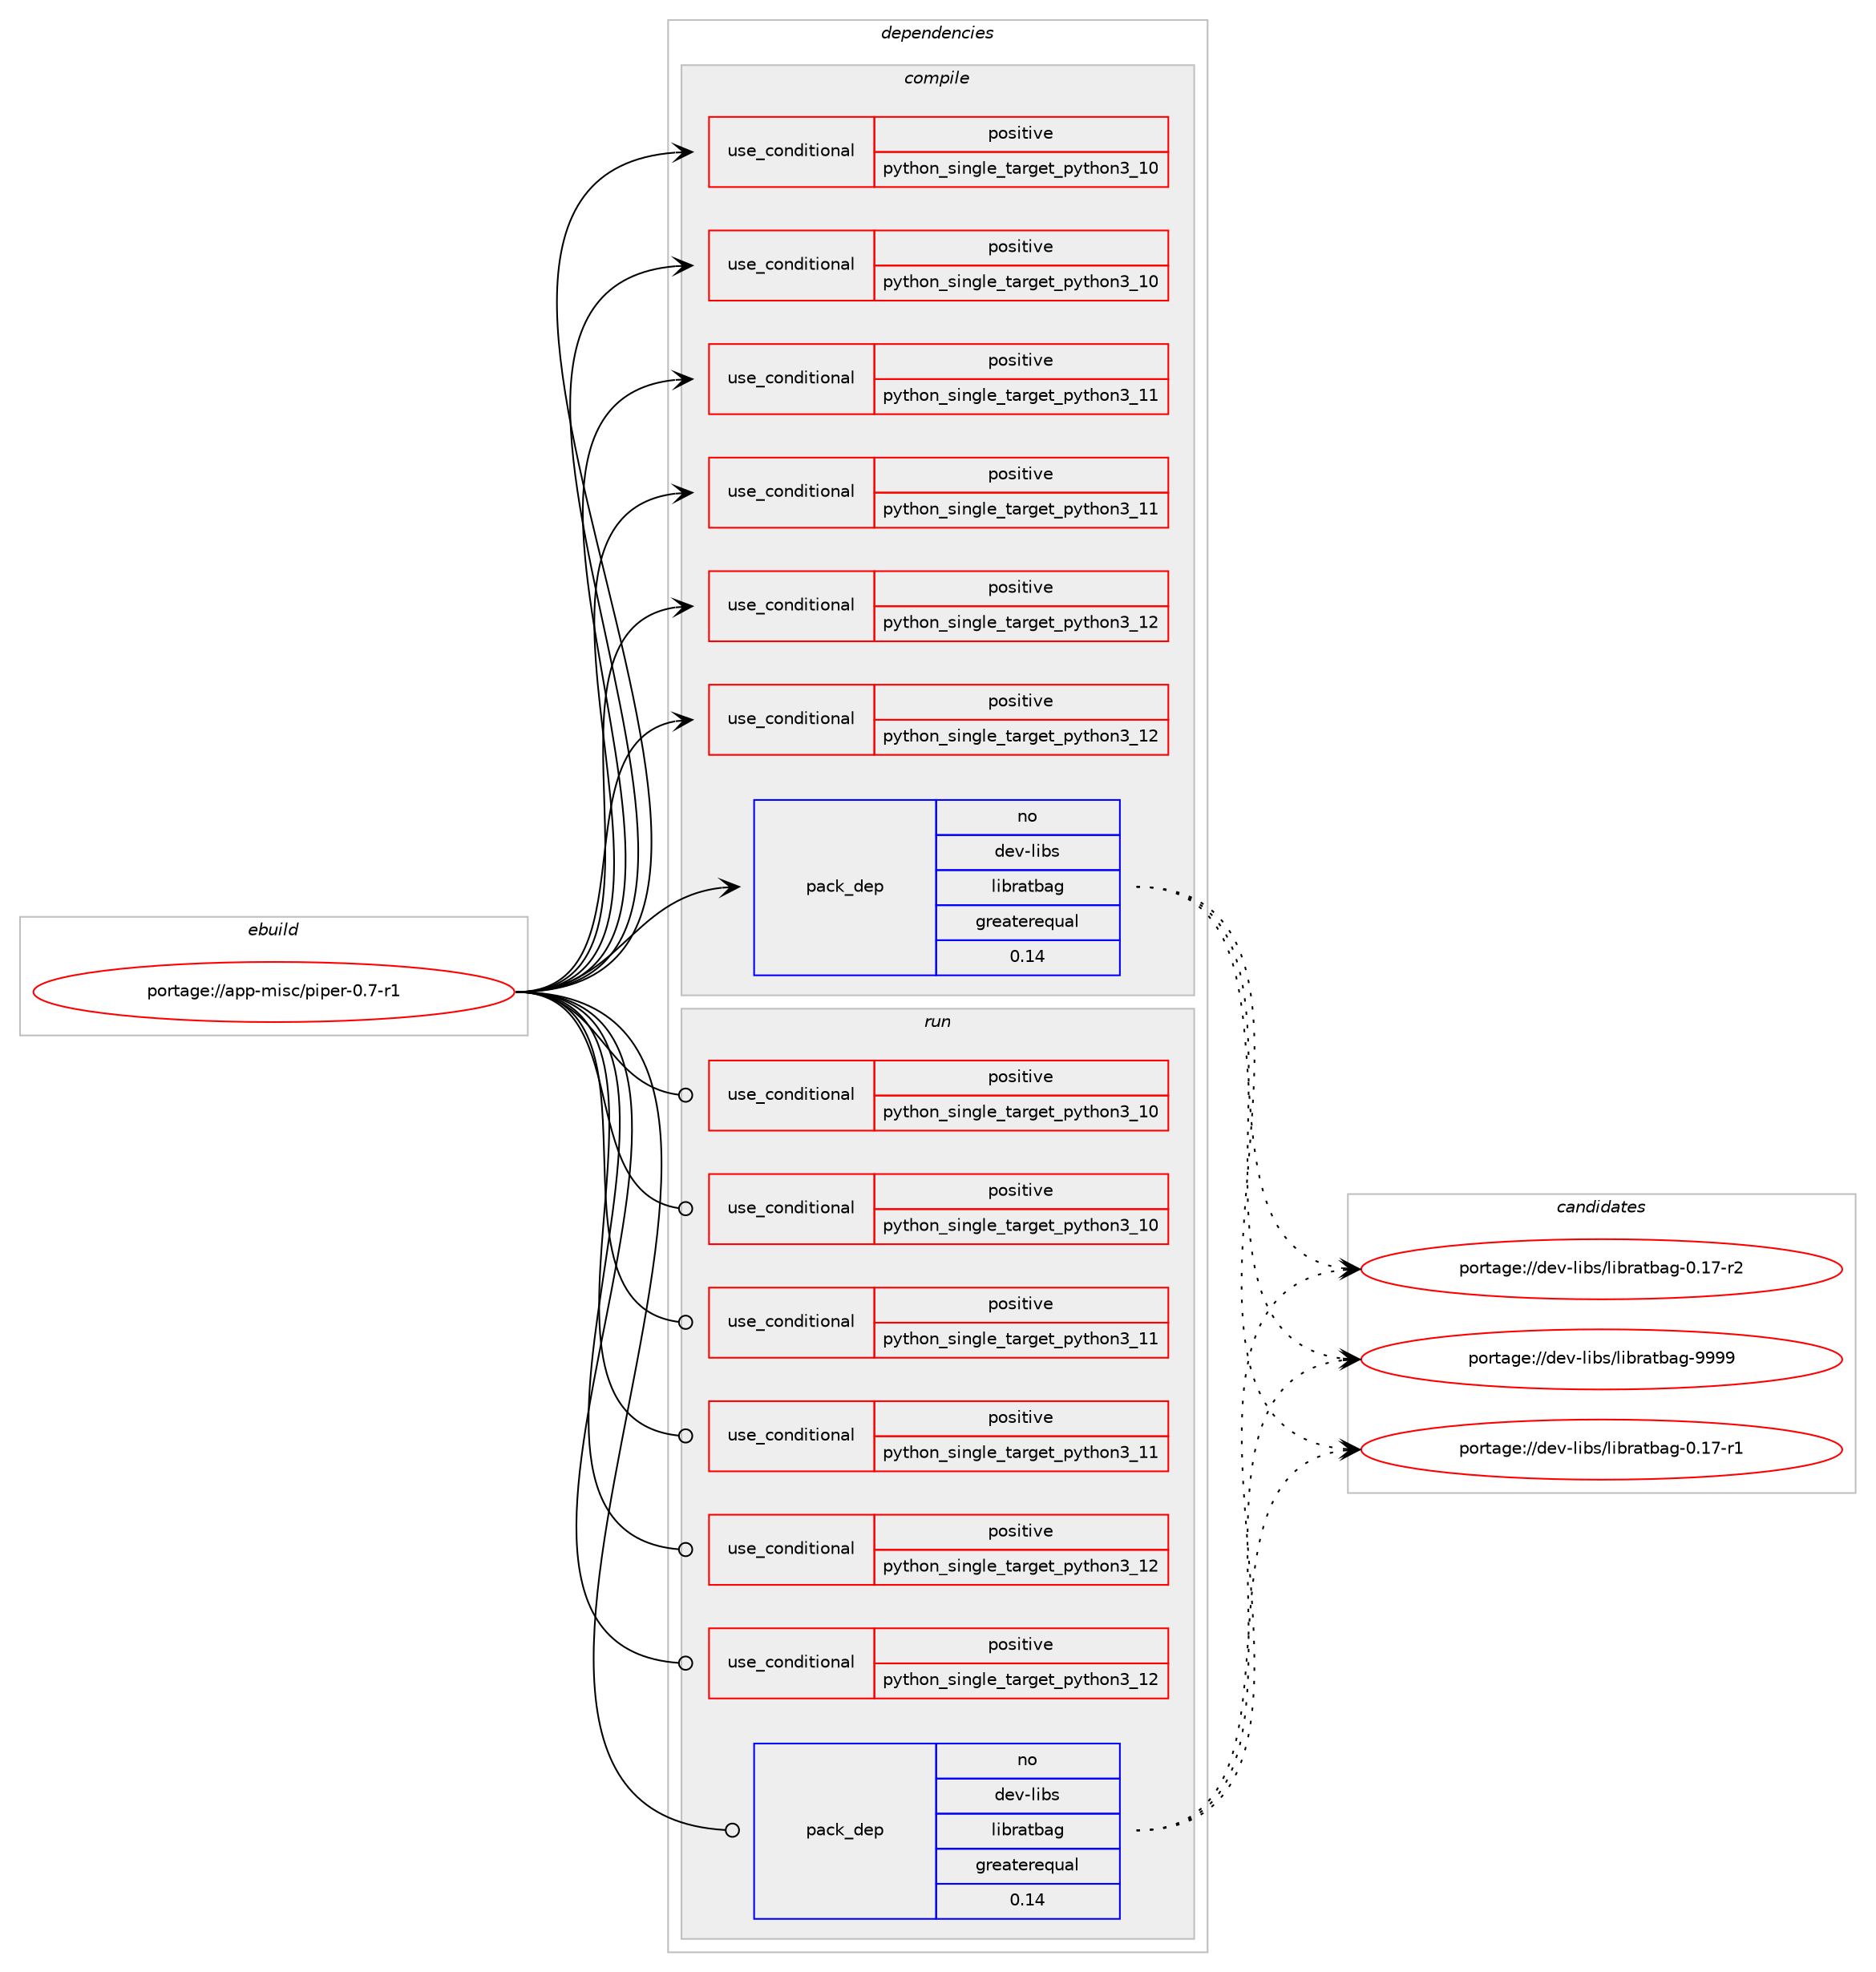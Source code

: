 digraph prolog {

# *************
# Graph options
# *************

newrank=true;
concentrate=true;
compound=true;
graph [rankdir=LR,fontname=Helvetica,fontsize=10,ranksep=1.5];#, ranksep=2.5, nodesep=0.2];
edge  [arrowhead=vee];
node  [fontname=Helvetica,fontsize=10];

# **********
# The ebuild
# **********

subgraph cluster_leftcol {
color=gray;
rank=same;
label=<<i>ebuild</i>>;
id [label="portage://app-misc/piper-0.7-r1", color=red, width=4, href="../app-misc/piper-0.7-r1.svg"];
}

# ****************
# The dependencies
# ****************

subgraph cluster_midcol {
color=gray;
label=<<i>dependencies</i>>;
subgraph cluster_compile {
fillcolor="#eeeeee";
style=filled;
label=<<i>compile</i>>;
subgraph cond12083 {
dependency18927 [label=<<TABLE BORDER="0" CELLBORDER="1" CELLSPACING="0" CELLPADDING="4"><TR><TD ROWSPAN="3" CELLPADDING="10">use_conditional</TD></TR><TR><TD>positive</TD></TR><TR><TD>python_single_target_python3_10</TD></TR></TABLE>>, shape=none, color=red];
# *** BEGIN UNKNOWN DEPENDENCY TYPE (TODO) ***
# dependency18927 -> package_dependency(portage://app-misc/piper-0.7-r1,install,no,dev-lang,python,none,[,,],[slot(3.10)],[])
# *** END UNKNOWN DEPENDENCY TYPE (TODO) ***

}
id:e -> dependency18927:w [weight=20,style="solid",arrowhead="vee"];
subgraph cond12084 {
dependency18928 [label=<<TABLE BORDER="0" CELLBORDER="1" CELLSPACING="0" CELLPADDING="4"><TR><TD ROWSPAN="3" CELLPADDING="10">use_conditional</TD></TR><TR><TD>positive</TD></TR><TR><TD>python_single_target_python3_10</TD></TR></TABLE>>, shape=none, color=red];
# *** BEGIN UNKNOWN DEPENDENCY TYPE (TODO) ***
# dependency18928 -> package_dependency(portage://app-misc/piper-0.7-r1,install,no,dev-python,evdev,none,[,,],[],[use(enable(python_targets_python3_10),negative)])
# *** END UNKNOWN DEPENDENCY TYPE (TODO) ***

# *** BEGIN UNKNOWN DEPENDENCY TYPE (TODO) ***
# dependency18928 -> package_dependency(portage://app-misc/piper-0.7-r1,install,no,dev-python,lxml,none,[,,],[],[use(enable(python_targets_python3_10),negative)])
# *** END UNKNOWN DEPENDENCY TYPE (TODO) ***

# *** BEGIN UNKNOWN DEPENDENCY TYPE (TODO) ***
# dependency18928 -> package_dependency(portage://app-misc/piper-0.7-r1,install,no,dev-python,pycairo,none,[,,],[],[use(enable(python_targets_python3_10),negative)])
# *** END UNKNOWN DEPENDENCY TYPE (TODO) ***

# *** BEGIN UNKNOWN DEPENDENCY TYPE (TODO) ***
# dependency18928 -> package_dependency(portage://app-misc/piper-0.7-r1,install,no,dev-python,pygobject,none,[,,],[slot(3)],[use(enable(cairo),none),use(enable(python_targets_python3_10),negative)])
# *** END UNKNOWN DEPENDENCY TYPE (TODO) ***

}
id:e -> dependency18928:w [weight=20,style="solid",arrowhead="vee"];
subgraph cond12085 {
dependency18929 [label=<<TABLE BORDER="0" CELLBORDER="1" CELLSPACING="0" CELLPADDING="4"><TR><TD ROWSPAN="3" CELLPADDING="10">use_conditional</TD></TR><TR><TD>positive</TD></TR><TR><TD>python_single_target_python3_11</TD></TR></TABLE>>, shape=none, color=red];
# *** BEGIN UNKNOWN DEPENDENCY TYPE (TODO) ***
# dependency18929 -> package_dependency(portage://app-misc/piper-0.7-r1,install,no,dev-lang,python,none,[,,],[slot(3.11)],[])
# *** END UNKNOWN DEPENDENCY TYPE (TODO) ***

}
id:e -> dependency18929:w [weight=20,style="solid",arrowhead="vee"];
subgraph cond12086 {
dependency18930 [label=<<TABLE BORDER="0" CELLBORDER="1" CELLSPACING="0" CELLPADDING="4"><TR><TD ROWSPAN="3" CELLPADDING="10">use_conditional</TD></TR><TR><TD>positive</TD></TR><TR><TD>python_single_target_python3_11</TD></TR></TABLE>>, shape=none, color=red];
# *** BEGIN UNKNOWN DEPENDENCY TYPE (TODO) ***
# dependency18930 -> package_dependency(portage://app-misc/piper-0.7-r1,install,no,dev-python,evdev,none,[,,],[],[use(enable(python_targets_python3_11),negative)])
# *** END UNKNOWN DEPENDENCY TYPE (TODO) ***

# *** BEGIN UNKNOWN DEPENDENCY TYPE (TODO) ***
# dependency18930 -> package_dependency(portage://app-misc/piper-0.7-r1,install,no,dev-python,lxml,none,[,,],[],[use(enable(python_targets_python3_11),negative)])
# *** END UNKNOWN DEPENDENCY TYPE (TODO) ***

# *** BEGIN UNKNOWN DEPENDENCY TYPE (TODO) ***
# dependency18930 -> package_dependency(portage://app-misc/piper-0.7-r1,install,no,dev-python,pycairo,none,[,,],[],[use(enable(python_targets_python3_11),negative)])
# *** END UNKNOWN DEPENDENCY TYPE (TODO) ***

# *** BEGIN UNKNOWN DEPENDENCY TYPE (TODO) ***
# dependency18930 -> package_dependency(portage://app-misc/piper-0.7-r1,install,no,dev-python,pygobject,none,[,,],[slot(3)],[use(enable(cairo),none),use(enable(python_targets_python3_11),negative)])
# *** END UNKNOWN DEPENDENCY TYPE (TODO) ***

}
id:e -> dependency18930:w [weight=20,style="solid",arrowhead="vee"];
subgraph cond12087 {
dependency18931 [label=<<TABLE BORDER="0" CELLBORDER="1" CELLSPACING="0" CELLPADDING="4"><TR><TD ROWSPAN="3" CELLPADDING="10">use_conditional</TD></TR><TR><TD>positive</TD></TR><TR><TD>python_single_target_python3_12</TD></TR></TABLE>>, shape=none, color=red];
# *** BEGIN UNKNOWN DEPENDENCY TYPE (TODO) ***
# dependency18931 -> package_dependency(portage://app-misc/piper-0.7-r1,install,no,dev-lang,python,none,[,,],[slot(3.12)],[])
# *** END UNKNOWN DEPENDENCY TYPE (TODO) ***

}
id:e -> dependency18931:w [weight=20,style="solid",arrowhead="vee"];
subgraph cond12088 {
dependency18932 [label=<<TABLE BORDER="0" CELLBORDER="1" CELLSPACING="0" CELLPADDING="4"><TR><TD ROWSPAN="3" CELLPADDING="10">use_conditional</TD></TR><TR><TD>positive</TD></TR><TR><TD>python_single_target_python3_12</TD></TR></TABLE>>, shape=none, color=red];
# *** BEGIN UNKNOWN DEPENDENCY TYPE (TODO) ***
# dependency18932 -> package_dependency(portage://app-misc/piper-0.7-r1,install,no,dev-python,evdev,none,[,,],[],[use(enable(python_targets_python3_12),negative)])
# *** END UNKNOWN DEPENDENCY TYPE (TODO) ***

# *** BEGIN UNKNOWN DEPENDENCY TYPE (TODO) ***
# dependency18932 -> package_dependency(portage://app-misc/piper-0.7-r1,install,no,dev-python,lxml,none,[,,],[],[use(enable(python_targets_python3_12),negative)])
# *** END UNKNOWN DEPENDENCY TYPE (TODO) ***

# *** BEGIN UNKNOWN DEPENDENCY TYPE (TODO) ***
# dependency18932 -> package_dependency(portage://app-misc/piper-0.7-r1,install,no,dev-python,pycairo,none,[,,],[],[use(enable(python_targets_python3_12),negative)])
# *** END UNKNOWN DEPENDENCY TYPE (TODO) ***

# *** BEGIN UNKNOWN DEPENDENCY TYPE (TODO) ***
# dependency18932 -> package_dependency(portage://app-misc/piper-0.7-r1,install,no,dev-python,pygobject,none,[,,],[slot(3)],[use(enable(cairo),none),use(enable(python_targets_python3_12),negative)])
# *** END UNKNOWN DEPENDENCY TYPE (TODO) ***

}
id:e -> dependency18932:w [weight=20,style="solid",arrowhead="vee"];
# *** BEGIN UNKNOWN DEPENDENCY TYPE (TODO) ***
# id -> package_dependency(portage://app-misc/piper-0.7-r1,install,no,dev-libs,gobject-introspection,none,[,,],[],[])
# *** END UNKNOWN DEPENDENCY TYPE (TODO) ***

# *** BEGIN UNKNOWN DEPENDENCY TYPE (TODO) ***
# id -> package_dependency(portage://app-misc/piper-0.7-r1,install,no,dev-libs,libevdev,none,[,,],[],[])
# *** END UNKNOWN DEPENDENCY TYPE (TODO) ***

subgraph pack6472 {
dependency18933 [label=<<TABLE BORDER="0" CELLBORDER="1" CELLSPACING="0" CELLPADDING="4" WIDTH="220"><TR><TD ROWSPAN="6" CELLPADDING="30">pack_dep</TD></TR><TR><TD WIDTH="110">no</TD></TR><TR><TD>dev-libs</TD></TR><TR><TD>libratbag</TD></TR><TR><TD>greaterequal</TD></TR><TR><TD>0.14</TD></TR></TABLE>>, shape=none, color=blue];
}
id:e -> dependency18933:w [weight=20,style="solid",arrowhead="vee"];
# *** BEGIN UNKNOWN DEPENDENCY TYPE (TODO) ***
# id -> package_dependency(portage://app-misc/piper-0.7-r1,install,no,gnome-base,librsvg,none,[,,],[],[use(enable(introspection),none)])
# *** END UNKNOWN DEPENDENCY TYPE (TODO) ***

# *** BEGIN UNKNOWN DEPENDENCY TYPE (TODO) ***
# id -> package_dependency(portage://app-misc/piper-0.7-r1,install,no,virtual,libudev,none,[,,],[],[])
# *** END UNKNOWN DEPENDENCY TYPE (TODO) ***

# *** BEGIN UNKNOWN DEPENDENCY TYPE (TODO) ***
# id -> package_dependency(portage://app-misc/piper-0.7-r1,install,no,x11-libs,gdk-pixbuf,none,[,,],[],[use(enable(introspection),none)])
# *** END UNKNOWN DEPENDENCY TYPE (TODO) ***

# *** BEGIN UNKNOWN DEPENDENCY TYPE (TODO) ***
# id -> package_dependency(portage://app-misc/piper-0.7-r1,install,no,x11-libs,gtk+,none,[,,],[slot(3)],[use(enable(introspection),none)])
# *** END UNKNOWN DEPENDENCY TYPE (TODO) ***

}
subgraph cluster_compileandrun {
fillcolor="#eeeeee";
style=filled;
label=<<i>compile and run</i>>;
}
subgraph cluster_run {
fillcolor="#eeeeee";
style=filled;
label=<<i>run</i>>;
subgraph cond12089 {
dependency18934 [label=<<TABLE BORDER="0" CELLBORDER="1" CELLSPACING="0" CELLPADDING="4"><TR><TD ROWSPAN="3" CELLPADDING="10">use_conditional</TD></TR><TR><TD>positive</TD></TR><TR><TD>python_single_target_python3_10</TD></TR></TABLE>>, shape=none, color=red];
# *** BEGIN UNKNOWN DEPENDENCY TYPE (TODO) ***
# dependency18934 -> package_dependency(portage://app-misc/piper-0.7-r1,run,no,dev-lang,python,none,[,,],[slot(3.10)],[])
# *** END UNKNOWN DEPENDENCY TYPE (TODO) ***

}
id:e -> dependency18934:w [weight=20,style="solid",arrowhead="odot"];
subgraph cond12090 {
dependency18935 [label=<<TABLE BORDER="0" CELLBORDER="1" CELLSPACING="0" CELLPADDING="4"><TR><TD ROWSPAN="3" CELLPADDING="10">use_conditional</TD></TR><TR><TD>positive</TD></TR><TR><TD>python_single_target_python3_10</TD></TR></TABLE>>, shape=none, color=red];
# *** BEGIN UNKNOWN DEPENDENCY TYPE (TODO) ***
# dependency18935 -> package_dependency(portage://app-misc/piper-0.7-r1,run,no,dev-python,evdev,none,[,,],[],[use(enable(python_targets_python3_10),negative)])
# *** END UNKNOWN DEPENDENCY TYPE (TODO) ***

# *** BEGIN UNKNOWN DEPENDENCY TYPE (TODO) ***
# dependency18935 -> package_dependency(portage://app-misc/piper-0.7-r1,run,no,dev-python,lxml,none,[,,],[],[use(enable(python_targets_python3_10),negative)])
# *** END UNKNOWN DEPENDENCY TYPE (TODO) ***

# *** BEGIN UNKNOWN DEPENDENCY TYPE (TODO) ***
# dependency18935 -> package_dependency(portage://app-misc/piper-0.7-r1,run,no,dev-python,pycairo,none,[,,],[],[use(enable(python_targets_python3_10),negative)])
# *** END UNKNOWN DEPENDENCY TYPE (TODO) ***

# *** BEGIN UNKNOWN DEPENDENCY TYPE (TODO) ***
# dependency18935 -> package_dependency(portage://app-misc/piper-0.7-r1,run,no,dev-python,pygobject,none,[,,],[slot(3)],[use(enable(cairo),none),use(enable(python_targets_python3_10),negative)])
# *** END UNKNOWN DEPENDENCY TYPE (TODO) ***

}
id:e -> dependency18935:w [weight=20,style="solid",arrowhead="odot"];
subgraph cond12091 {
dependency18936 [label=<<TABLE BORDER="0" CELLBORDER="1" CELLSPACING="0" CELLPADDING="4"><TR><TD ROWSPAN="3" CELLPADDING="10">use_conditional</TD></TR><TR><TD>positive</TD></TR><TR><TD>python_single_target_python3_11</TD></TR></TABLE>>, shape=none, color=red];
# *** BEGIN UNKNOWN DEPENDENCY TYPE (TODO) ***
# dependency18936 -> package_dependency(portage://app-misc/piper-0.7-r1,run,no,dev-lang,python,none,[,,],[slot(3.11)],[])
# *** END UNKNOWN DEPENDENCY TYPE (TODO) ***

}
id:e -> dependency18936:w [weight=20,style="solid",arrowhead="odot"];
subgraph cond12092 {
dependency18937 [label=<<TABLE BORDER="0" CELLBORDER="1" CELLSPACING="0" CELLPADDING="4"><TR><TD ROWSPAN="3" CELLPADDING="10">use_conditional</TD></TR><TR><TD>positive</TD></TR><TR><TD>python_single_target_python3_11</TD></TR></TABLE>>, shape=none, color=red];
# *** BEGIN UNKNOWN DEPENDENCY TYPE (TODO) ***
# dependency18937 -> package_dependency(portage://app-misc/piper-0.7-r1,run,no,dev-python,evdev,none,[,,],[],[use(enable(python_targets_python3_11),negative)])
# *** END UNKNOWN DEPENDENCY TYPE (TODO) ***

# *** BEGIN UNKNOWN DEPENDENCY TYPE (TODO) ***
# dependency18937 -> package_dependency(portage://app-misc/piper-0.7-r1,run,no,dev-python,lxml,none,[,,],[],[use(enable(python_targets_python3_11),negative)])
# *** END UNKNOWN DEPENDENCY TYPE (TODO) ***

# *** BEGIN UNKNOWN DEPENDENCY TYPE (TODO) ***
# dependency18937 -> package_dependency(portage://app-misc/piper-0.7-r1,run,no,dev-python,pycairo,none,[,,],[],[use(enable(python_targets_python3_11),negative)])
# *** END UNKNOWN DEPENDENCY TYPE (TODO) ***

# *** BEGIN UNKNOWN DEPENDENCY TYPE (TODO) ***
# dependency18937 -> package_dependency(portage://app-misc/piper-0.7-r1,run,no,dev-python,pygobject,none,[,,],[slot(3)],[use(enable(cairo),none),use(enable(python_targets_python3_11),negative)])
# *** END UNKNOWN DEPENDENCY TYPE (TODO) ***

}
id:e -> dependency18937:w [weight=20,style="solid",arrowhead="odot"];
subgraph cond12093 {
dependency18938 [label=<<TABLE BORDER="0" CELLBORDER="1" CELLSPACING="0" CELLPADDING="4"><TR><TD ROWSPAN="3" CELLPADDING="10">use_conditional</TD></TR><TR><TD>positive</TD></TR><TR><TD>python_single_target_python3_12</TD></TR></TABLE>>, shape=none, color=red];
# *** BEGIN UNKNOWN DEPENDENCY TYPE (TODO) ***
# dependency18938 -> package_dependency(portage://app-misc/piper-0.7-r1,run,no,dev-lang,python,none,[,,],[slot(3.12)],[])
# *** END UNKNOWN DEPENDENCY TYPE (TODO) ***

}
id:e -> dependency18938:w [weight=20,style="solid",arrowhead="odot"];
subgraph cond12094 {
dependency18939 [label=<<TABLE BORDER="0" CELLBORDER="1" CELLSPACING="0" CELLPADDING="4"><TR><TD ROWSPAN="3" CELLPADDING="10">use_conditional</TD></TR><TR><TD>positive</TD></TR><TR><TD>python_single_target_python3_12</TD></TR></TABLE>>, shape=none, color=red];
# *** BEGIN UNKNOWN DEPENDENCY TYPE (TODO) ***
# dependency18939 -> package_dependency(portage://app-misc/piper-0.7-r1,run,no,dev-python,evdev,none,[,,],[],[use(enable(python_targets_python3_12),negative)])
# *** END UNKNOWN DEPENDENCY TYPE (TODO) ***

# *** BEGIN UNKNOWN DEPENDENCY TYPE (TODO) ***
# dependency18939 -> package_dependency(portage://app-misc/piper-0.7-r1,run,no,dev-python,lxml,none,[,,],[],[use(enable(python_targets_python3_12),negative)])
# *** END UNKNOWN DEPENDENCY TYPE (TODO) ***

# *** BEGIN UNKNOWN DEPENDENCY TYPE (TODO) ***
# dependency18939 -> package_dependency(portage://app-misc/piper-0.7-r1,run,no,dev-python,pycairo,none,[,,],[],[use(enable(python_targets_python3_12),negative)])
# *** END UNKNOWN DEPENDENCY TYPE (TODO) ***

# *** BEGIN UNKNOWN DEPENDENCY TYPE (TODO) ***
# dependency18939 -> package_dependency(portage://app-misc/piper-0.7-r1,run,no,dev-python,pygobject,none,[,,],[slot(3)],[use(enable(cairo),none),use(enable(python_targets_python3_12),negative)])
# *** END UNKNOWN DEPENDENCY TYPE (TODO) ***

}
id:e -> dependency18939:w [weight=20,style="solid",arrowhead="odot"];
# *** BEGIN UNKNOWN DEPENDENCY TYPE (TODO) ***
# id -> package_dependency(portage://app-misc/piper-0.7-r1,run,no,dev-libs,gobject-introspection,none,[,,],[],[])
# *** END UNKNOWN DEPENDENCY TYPE (TODO) ***

subgraph pack6473 {
dependency18940 [label=<<TABLE BORDER="0" CELLBORDER="1" CELLSPACING="0" CELLPADDING="4" WIDTH="220"><TR><TD ROWSPAN="6" CELLPADDING="30">pack_dep</TD></TR><TR><TD WIDTH="110">no</TD></TR><TR><TD>dev-libs</TD></TR><TR><TD>libratbag</TD></TR><TR><TD>greaterequal</TD></TR><TR><TD>0.14</TD></TR></TABLE>>, shape=none, color=blue];
}
id:e -> dependency18940:w [weight=20,style="solid",arrowhead="odot"];
# *** BEGIN UNKNOWN DEPENDENCY TYPE (TODO) ***
# id -> package_dependency(portage://app-misc/piper-0.7-r1,run,no,gnome-base,librsvg,none,[,,],[],[use(enable(introspection),none)])
# *** END UNKNOWN DEPENDENCY TYPE (TODO) ***

# *** BEGIN UNKNOWN DEPENDENCY TYPE (TODO) ***
# id -> package_dependency(portage://app-misc/piper-0.7-r1,run,no,x11-libs,gdk-pixbuf,none,[,,],[],[use(enable(introspection),none)])
# *** END UNKNOWN DEPENDENCY TYPE (TODO) ***

# *** BEGIN UNKNOWN DEPENDENCY TYPE (TODO) ***
# id -> package_dependency(portage://app-misc/piper-0.7-r1,run,no,x11-libs,gtk+,none,[,,],[slot(3)],[use(enable(introspection),none)])
# *** END UNKNOWN DEPENDENCY TYPE (TODO) ***

}
}

# **************
# The candidates
# **************

subgraph cluster_choices {
rank=same;
color=gray;
label=<<i>candidates</i>>;

subgraph choice6472 {
color=black;
nodesep=1;
choice1001011184510810598115471081059811497116989710345484649554511449 [label="portage://dev-libs/libratbag-0.17-r1", color=red, width=4,href="../dev-libs/libratbag-0.17-r1.svg"];
choice1001011184510810598115471081059811497116989710345484649554511450 [label="portage://dev-libs/libratbag-0.17-r2", color=red, width=4,href="../dev-libs/libratbag-0.17-r2.svg"];
choice100101118451081059811547108105981149711698971034557575757 [label="portage://dev-libs/libratbag-9999", color=red, width=4,href="../dev-libs/libratbag-9999.svg"];
dependency18933:e -> choice1001011184510810598115471081059811497116989710345484649554511449:w [style=dotted,weight="100"];
dependency18933:e -> choice1001011184510810598115471081059811497116989710345484649554511450:w [style=dotted,weight="100"];
dependency18933:e -> choice100101118451081059811547108105981149711698971034557575757:w [style=dotted,weight="100"];
}
subgraph choice6473 {
color=black;
nodesep=1;
choice1001011184510810598115471081059811497116989710345484649554511449 [label="portage://dev-libs/libratbag-0.17-r1", color=red, width=4,href="../dev-libs/libratbag-0.17-r1.svg"];
choice1001011184510810598115471081059811497116989710345484649554511450 [label="portage://dev-libs/libratbag-0.17-r2", color=red, width=4,href="../dev-libs/libratbag-0.17-r2.svg"];
choice100101118451081059811547108105981149711698971034557575757 [label="portage://dev-libs/libratbag-9999", color=red, width=4,href="../dev-libs/libratbag-9999.svg"];
dependency18940:e -> choice1001011184510810598115471081059811497116989710345484649554511449:w [style=dotted,weight="100"];
dependency18940:e -> choice1001011184510810598115471081059811497116989710345484649554511450:w [style=dotted,weight="100"];
dependency18940:e -> choice100101118451081059811547108105981149711698971034557575757:w [style=dotted,weight="100"];
}
}

}
